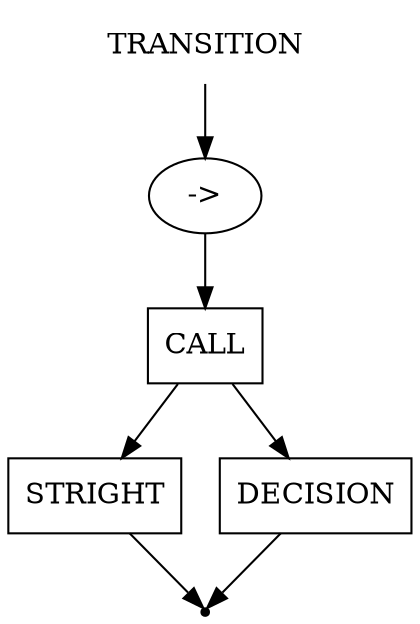 digraph TRANSITION {
    start [label=TRANSITION shape=plaintext]
    A [label="->" shape=oval]
    B [label=CALL shape=box]
    C [label=STRIGHT shape=box]
    D [label=DECISION shape=box]
    end [label="" shape=point]
    start -> A
    A -> B
    B -> C
    B -> D
    C -> end
    D -> end
}